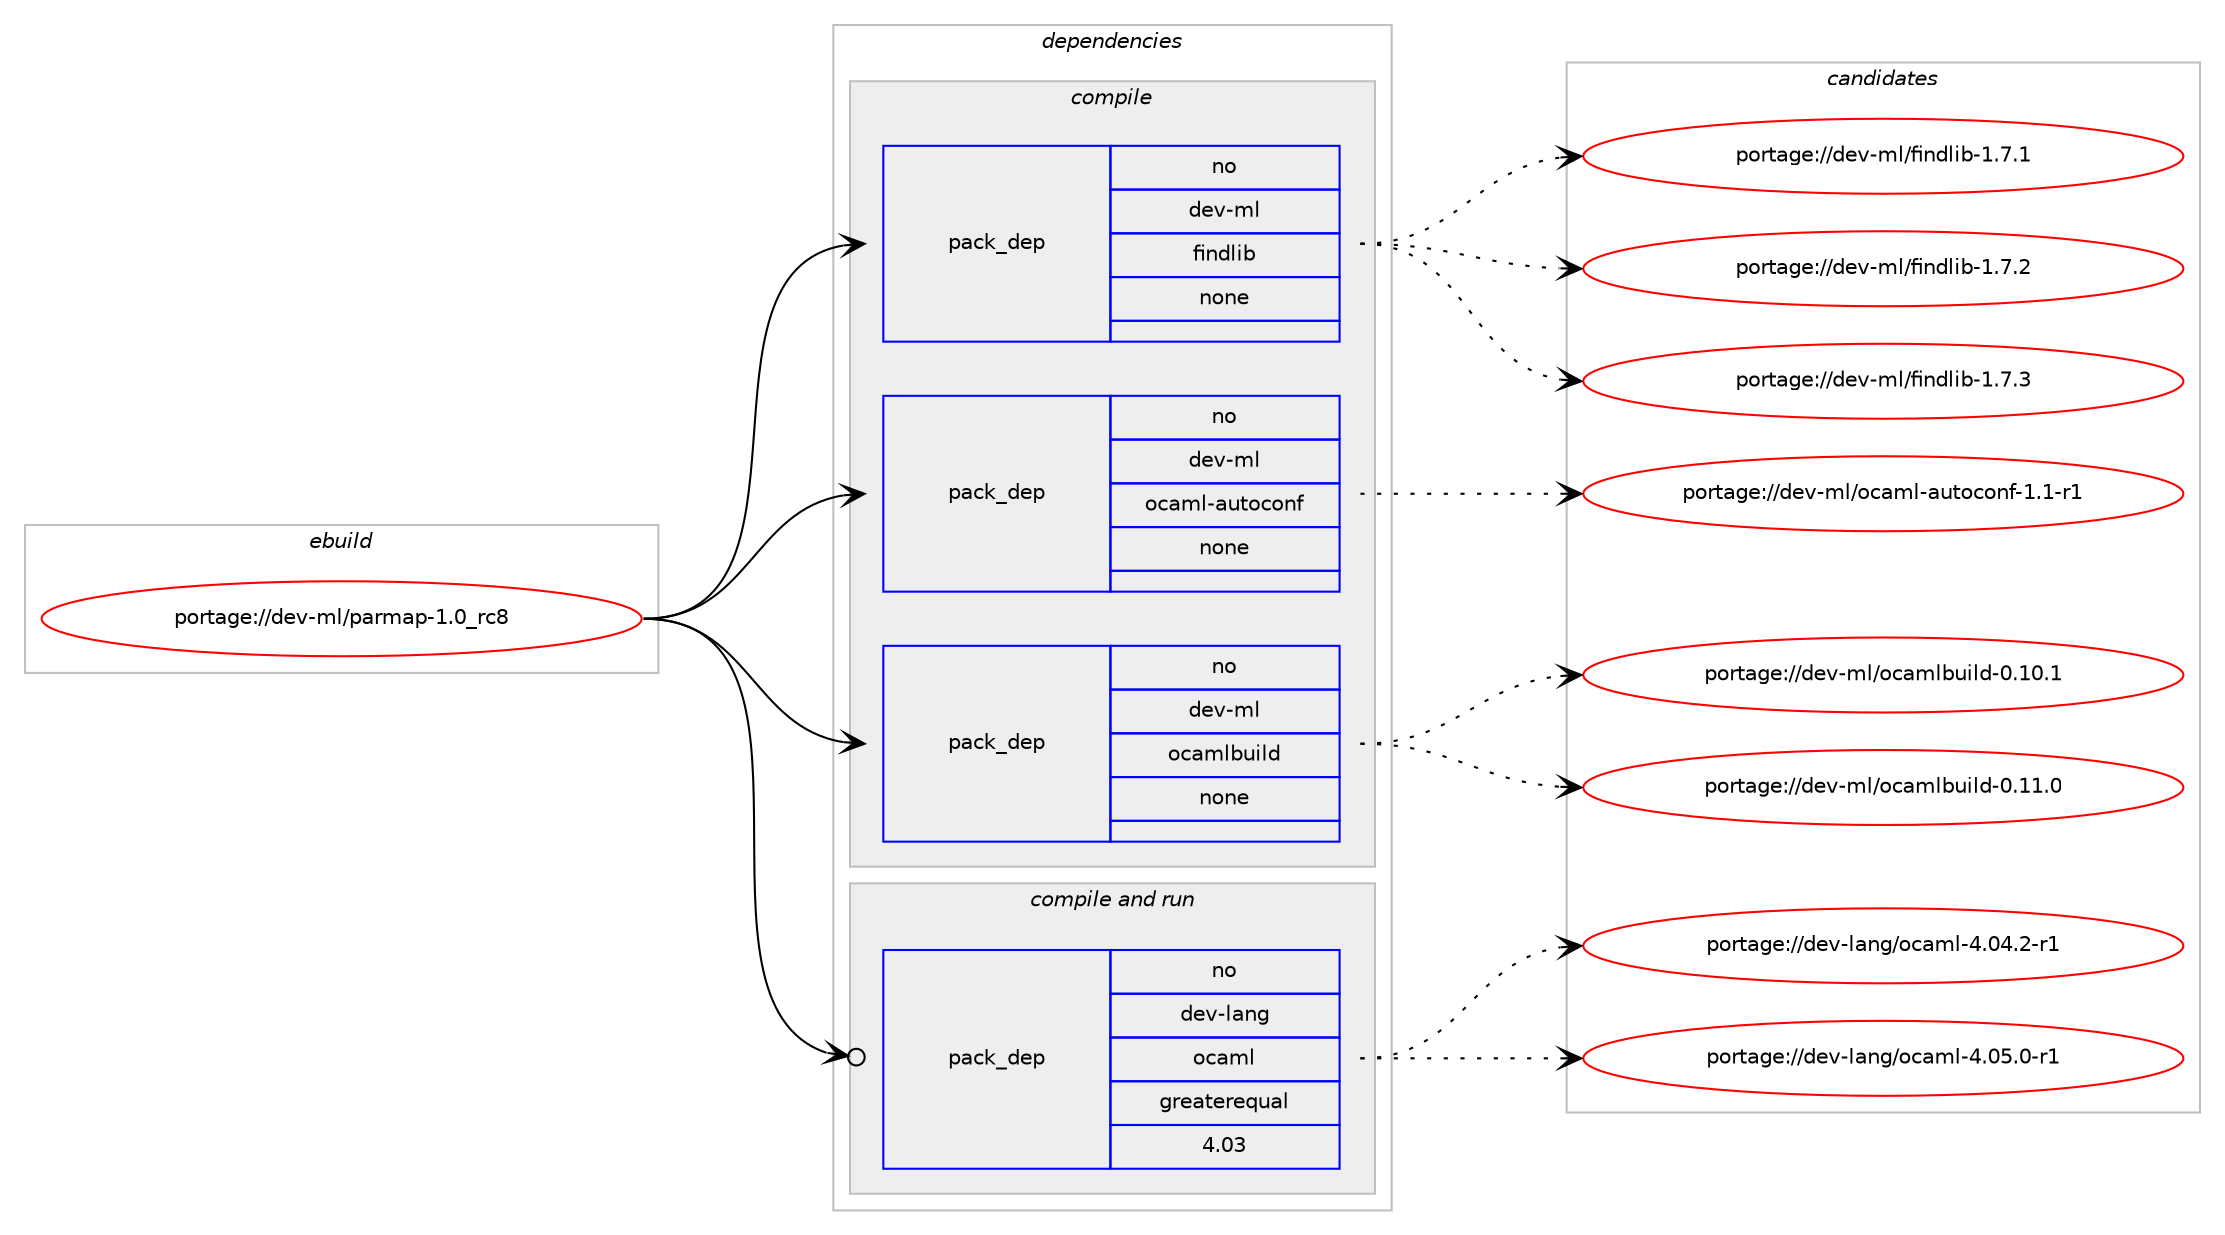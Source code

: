 digraph prolog {

# *************
# Graph options
# *************

newrank=true;
concentrate=true;
compound=true;
graph [rankdir=LR,fontname=Helvetica,fontsize=10,ranksep=1.5];#, ranksep=2.5, nodesep=0.2];
edge  [arrowhead=vee];
node  [fontname=Helvetica,fontsize=10];

# **********
# The ebuild
# **********

subgraph cluster_leftcol {
color=gray;
rank=same;
label=<<i>ebuild</i>>;
id [label="portage://dev-ml/parmap-1.0_rc8", color=red, width=4, href="../dev-ml/parmap-1.0_rc8.svg"];
}

# ****************
# The dependencies
# ****************

subgraph cluster_midcol {
color=gray;
label=<<i>dependencies</i>>;
subgraph cluster_compile {
fillcolor="#eeeeee";
style=filled;
label=<<i>compile</i>>;
subgraph pack81896 {
dependency107555 [label=<<TABLE BORDER="0" CELLBORDER="1" CELLSPACING="0" CELLPADDING="4" WIDTH="220"><TR><TD ROWSPAN="6" CELLPADDING="30">pack_dep</TD></TR><TR><TD WIDTH="110">no</TD></TR><TR><TD>dev-ml</TD></TR><TR><TD>findlib</TD></TR><TR><TD>none</TD></TR><TR><TD></TD></TR></TABLE>>, shape=none, color=blue];
}
id:e -> dependency107555:w [weight=20,style="solid",arrowhead="vee"];
subgraph pack81897 {
dependency107556 [label=<<TABLE BORDER="0" CELLBORDER="1" CELLSPACING="0" CELLPADDING="4" WIDTH="220"><TR><TD ROWSPAN="6" CELLPADDING="30">pack_dep</TD></TR><TR><TD WIDTH="110">no</TD></TR><TR><TD>dev-ml</TD></TR><TR><TD>ocaml-autoconf</TD></TR><TR><TD>none</TD></TR><TR><TD></TD></TR></TABLE>>, shape=none, color=blue];
}
id:e -> dependency107556:w [weight=20,style="solid",arrowhead="vee"];
subgraph pack81898 {
dependency107557 [label=<<TABLE BORDER="0" CELLBORDER="1" CELLSPACING="0" CELLPADDING="4" WIDTH="220"><TR><TD ROWSPAN="6" CELLPADDING="30">pack_dep</TD></TR><TR><TD WIDTH="110">no</TD></TR><TR><TD>dev-ml</TD></TR><TR><TD>ocamlbuild</TD></TR><TR><TD>none</TD></TR><TR><TD></TD></TR></TABLE>>, shape=none, color=blue];
}
id:e -> dependency107557:w [weight=20,style="solid",arrowhead="vee"];
}
subgraph cluster_compileandrun {
fillcolor="#eeeeee";
style=filled;
label=<<i>compile and run</i>>;
subgraph pack81899 {
dependency107558 [label=<<TABLE BORDER="0" CELLBORDER="1" CELLSPACING="0" CELLPADDING="4" WIDTH="220"><TR><TD ROWSPAN="6" CELLPADDING="30">pack_dep</TD></TR><TR><TD WIDTH="110">no</TD></TR><TR><TD>dev-lang</TD></TR><TR><TD>ocaml</TD></TR><TR><TD>greaterequal</TD></TR><TR><TD>4.03</TD></TR></TABLE>>, shape=none, color=blue];
}
id:e -> dependency107558:w [weight=20,style="solid",arrowhead="odotvee"];
}
subgraph cluster_run {
fillcolor="#eeeeee";
style=filled;
label=<<i>run</i>>;
}
}

# **************
# The candidates
# **************

subgraph cluster_choices {
rank=same;
color=gray;
label=<<i>candidates</i>>;

subgraph choice81896 {
color=black;
nodesep=1;
choiceportage100101118451091084710210511010010810598454946554649 [label="portage://dev-ml/findlib-1.7.1", color=red, width=4,href="../dev-ml/findlib-1.7.1.svg"];
choiceportage100101118451091084710210511010010810598454946554650 [label="portage://dev-ml/findlib-1.7.2", color=red, width=4,href="../dev-ml/findlib-1.7.2.svg"];
choiceportage100101118451091084710210511010010810598454946554651 [label="portage://dev-ml/findlib-1.7.3", color=red, width=4,href="../dev-ml/findlib-1.7.3.svg"];
dependency107555:e -> choiceportage100101118451091084710210511010010810598454946554649:w [style=dotted,weight="100"];
dependency107555:e -> choiceportage100101118451091084710210511010010810598454946554650:w [style=dotted,weight="100"];
dependency107555:e -> choiceportage100101118451091084710210511010010810598454946554651:w [style=dotted,weight="100"];
}
subgraph choice81897 {
color=black;
nodesep=1;
choiceportage10010111845109108471119997109108459711711611199111110102454946494511449 [label="portage://dev-ml/ocaml-autoconf-1.1-r1", color=red, width=4,href="../dev-ml/ocaml-autoconf-1.1-r1.svg"];
dependency107556:e -> choiceportage10010111845109108471119997109108459711711611199111110102454946494511449:w [style=dotted,weight="100"];
}
subgraph choice81898 {
color=black;
nodesep=1;
choiceportage100101118451091084711199971091089811710510810045484649484649 [label="portage://dev-ml/ocamlbuild-0.10.1", color=red, width=4,href="../dev-ml/ocamlbuild-0.10.1.svg"];
choiceportage100101118451091084711199971091089811710510810045484649494648 [label="portage://dev-ml/ocamlbuild-0.11.0", color=red, width=4,href="../dev-ml/ocamlbuild-0.11.0.svg"];
dependency107557:e -> choiceportage100101118451091084711199971091089811710510810045484649484649:w [style=dotted,weight="100"];
dependency107557:e -> choiceportage100101118451091084711199971091089811710510810045484649494648:w [style=dotted,weight="100"];
}
subgraph choice81899 {
color=black;
nodesep=1;
choiceportage1001011184510897110103471119997109108455246485246504511449 [label="portage://dev-lang/ocaml-4.04.2-r1", color=red, width=4,href="../dev-lang/ocaml-4.04.2-r1.svg"];
choiceportage1001011184510897110103471119997109108455246485346484511449 [label="portage://dev-lang/ocaml-4.05.0-r1", color=red, width=4,href="../dev-lang/ocaml-4.05.0-r1.svg"];
dependency107558:e -> choiceportage1001011184510897110103471119997109108455246485246504511449:w [style=dotted,weight="100"];
dependency107558:e -> choiceportage1001011184510897110103471119997109108455246485346484511449:w [style=dotted,weight="100"];
}
}

}
